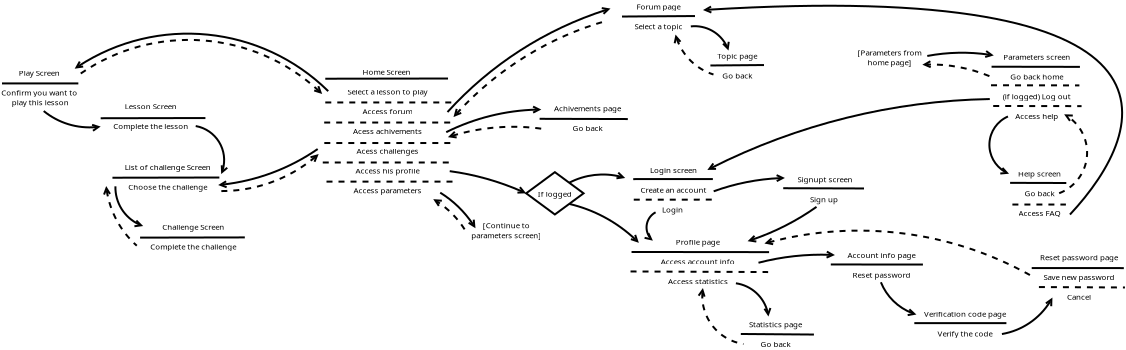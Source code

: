 <?xml version="1.0" encoding="UTF-8"?>
<dia:diagram xmlns:dia="http://www.lysator.liu.se/~alla/dia/">
  <dia:layer name="Arrière-plan" visible="true" connectable="true" active="true">
    <dia:object type="Standard - Text" version="1" id="O0">
      <dia:attribute name="obj_pos">
        <dia:point val="5.393,4.764"/>
      </dia:attribute>
      <dia:attribute name="obj_bb">
        <dia:rectangle val="5.393,4.17;5.393,4.915"/>
      </dia:attribute>
      <dia:attribute name="text">
        <dia:composite type="text">
          <dia:attribute name="string">
            <dia:string>##</dia:string>
          </dia:attribute>
          <dia:attribute name="font">
            <dia:font family="sans" style="0" name="Helvetica"/>
          </dia:attribute>
          <dia:attribute name="height">
            <dia:real val="0.8"/>
          </dia:attribute>
          <dia:attribute name="pos">
            <dia:point val="5.393,4.764"/>
          </dia:attribute>
          <dia:attribute name="color">
            <dia:color val="#000000ff"/>
          </dia:attribute>
          <dia:attribute name="alignment">
            <dia:enum val="0"/>
          </dia:attribute>
        </dia:composite>
      </dia:attribute>
      <dia:attribute name="valign">
        <dia:enum val="3"/>
      </dia:attribute>
    </dia:object>
    <dia:object type="Standard - Text" version="1" id="O1">
      <dia:attribute name="obj_pos">
        <dia:point val="6.341,6.255"/>
      </dia:attribute>
      <dia:attribute name="obj_bb">
        <dia:rectangle val="6.341,5.661;6.341,6.406"/>
      </dia:attribute>
      <dia:attribute name="text">
        <dia:composite type="text">
          <dia:attribute name="string">
            <dia:string>##</dia:string>
          </dia:attribute>
          <dia:attribute name="font">
            <dia:font family="sans" style="0" name="Helvetica"/>
          </dia:attribute>
          <dia:attribute name="height">
            <dia:real val="0.8"/>
          </dia:attribute>
          <dia:attribute name="pos">
            <dia:point val="6.341,6.255"/>
          </dia:attribute>
          <dia:attribute name="color">
            <dia:color val="#000000ff"/>
          </dia:attribute>
          <dia:attribute name="alignment">
            <dia:enum val="0"/>
          </dia:attribute>
        </dia:composite>
      </dia:attribute>
      <dia:attribute name="valign">
        <dia:enum val="3"/>
      </dia:attribute>
    </dia:object>
    <dia:object type="Standard - Text" version="1" id="O2">
      <dia:attribute name="obj_pos">
        <dia:point val="4.046,4.408"/>
      </dia:attribute>
      <dia:attribute name="obj_bb">
        <dia:rectangle val="1.821,1.214;6.271,7.601"/>
      </dia:attribute>
      <dia:attribute name="text">
        <dia:composite type="text">
          <dia:attribute name="string">
            <dia:string>#Home Screen

Select a lesson to play

Access forum

Acess achivements

Acess challenges

Access his profile

Access parameters#</dia:string>
          </dia:attribute>
          <dia:attribute name="font">
            <dia:font family="sans" style="0" name="Helvetica"/>
          </dia:attribute>
          <dia:attribute name="height">
            <dia:real val="0.494"/>
          </dia:attribute>
          <dia:attribute name="pos">
            <dia:point val="4.046,1.581"/>
          </dia:attribute>
          <dia:attribute name="color">
            <dia:color val="#000000ff"/>
          </dia:attribute>
          <dia:attribute name="alignment">
            <dia:enum val="1"/>
          </dia:attribute>
        </dia:composite>
      </dia:attribute>
      <dia:attribute name="valign">
        <dia:enum val="2"/>
      </dia:attribute>
    </dia:object>
    <dia:object type="Standard - Text" version="1" id="O3">
      <dia:attribute name="obj_pos">
        <dia:point val="3.233,0.693"/>
      </dia:attribute>
      <dia:attribute name="obj_bb">
        <dia:rectangle val="3.233,0.099;3.233,0.844"/>
      </dia:attribute>
      <dia:attribute name="text">
        <dia:composite type="text">
          <dia:attribute name="string">
            <dia:string>##</dia:string>
          </dia:attribute>
          <dia:attribute name="font">
            <dia:font family="sans" style="0" name="Helvetica"/>
          </dia:attribute>
          <dia:attribute name="height">
            <dia:real val="0.8"/>
          </dia:attribute>
          <dia:attribute name="pos">
            <dia:point val="3.233,0.693"/>
          </dia:attribute>
          <dia:attribute name="color">
            <dia:color val="#000000ff"/>
          </dia:attribute>
          <dia:attribute name="alignment">
            <dia:enum val="0"/>
          </dia:attribute>
        </dia:composite>
      </dia:attribute>
      <dia:attribute name="valign">
        <dia:enum val="3"/>
      </dia:attribute>
    </dia:object>
    <dia:object type="Standard - Text" version="1" id="O4">
      <dia:attribute name="obj_pos">
        <dia:point val="1.488,1.729"/>
      </dia:attribute>
      <dia:attribute name="obj_bb">
        <dia:rectangle val="1.488,1.135;1.488,1.88"/>
      </dia:attribute>
      <dia:attribute name="text">
        <dia:composite type="text">
          <dia:attribute name="string">
            <dia:string>##</dia:string>
          </dia:attribute>
          <dia:attribute name="font">
            <dia:font family="sans" style="0" name="Helvetica"/>
          </dia:attribute>
          <dia:attribute name="height">
            <dia:real val="0.8"/>
          </dia:attribute>
          <dia:attribute name="pos">
            <dia:point val="1.488,1.729"/>
          </dia:attribute>
          <dia:attribute name="color">
            <dia:color val="#000000ff"/>
          </dia:attribute>
          <dia:attribute name="alignment">
            <dia:enum val="0"/>
          </dia:attribute>
        </dia:composite>
      </dia:attribute>
      <dia:attribute name="valign">
        <dia:enum val="3"/>
      </dia:attribute>
    </dia:object>
    <dia:object type="Standard - Line" version="0" id="O5">
      <dia:attribute name="obj_pos">
        <dia:point val="0.94,2.981"/>
      </dia:attribute>
      <dia:attribute name="obj_bb">
        <dia:rectangle val="0.89,2.931;7.343,3.031"/>
      </dia:attribute>
      <dia:attribute name="conn_endpoints">
        <dia:point val="0.94,2.981"/>
        <dia:point val="7.293,2.981"/>
      </dia:attribute>
      <dia:attribute name="numcp">
        <dia:int val="1"/>
      </dia:attribute>
      <dia:attribute name="line_style">
        <dia:enum val="1"/>
      </dia:attribute>
      <dia:attribute name="dashlength">
        <dia:real val="0.3"/>
      </dia:attribute>
    </dia:object>
    <dia:object type="Standard - Line" version="0" id="O6">
      <dia:attribute name="obj_pos">
        <dia:point val="0.94,1.794"/>
      </dia:attribute>
      <dia:attribute name="obj_bb">
        <dia:rectangle val="0.89,1.734;7.127,1.844"/>
      </dia:attribute>
      <dia:attribute name="conn_endpoints">
        <dia:point val="0.94,1.794"/>
        <dia:point val="7.077,1.784"/>
      </dia:attribute>
      <dia:attribute name="numcp">
        <dia:int val="1"/>
      </dia:attribute>
    </dia:object>
    <dia:object type="Standard - Line" version="0" id="O7">
      <dia:attribute name="obj_pos">
        <dia:point val="0.886,3.985"/>
      </dia:attribute>
      <dia:attribute name="obj_bb">
        <dia:rectangle val="0.836,3.935;7.288,4.035"/>
      </dia:attribute>
      <dia:attribute name="conn_endpoints">
        <dia:point val="0.886,3.985"/>
        <dia:point val="7.238,3.985"/>
      </dia:attribute>
      <dia:attribute name="numcp">
        <dia:int val="1"/>
      </dia:attribute>
      <dia:attribute name="line_style">
        <dia:enum val="1"/>
      </dia:attribute>
      <dia:attribute name="dashlength">
        <dia:real val="0.3"/>
      </dia:attribute>
    </dia:object>
    <dia:object type="Standard - Line" version="0" id="O8">
      <dia:attribute name="obj_pos">
        <dia:point val="0.891,5.009"/>
      </dia:attribute>
      <dia:attribute name="obj_bb">
        <dia:rectangle val="0.841,4.959;7.293,5.059"/>
      </dia:attribute>
      <dia:attribute name="conn_endpoints">
        <dia:point val="0.891,5.009"/>
        <dia:point val="7.243,5.009"/>
      </dia:attribute>
      <dia:attribute name="numcp">
        <dia:int val="1"/>
      </dia:attribute>
      <dia:attribute name="line_style">
        <dia:enum val="1"/>
      </dia:attribute>
      <dia:attribute name="dashlength">
        <dia:real val="0.3"/>
      </dia:attribute>
    </dia:object>
    <dia:object type="Standard - Line" version="0" id="O9">
      <dia:attribute name="obj_pos">
        <dia:point val="0.814,5.983"/>
      </dia:attribute>
      <dia:attribute name="obj_bb">
        <dia:rectangle val="0.764,5.933;7.217,6.033"/>
      </dia:attribute>
      <dia:attribute name="conn_endpoints">
        <dia:point val="0.814,5.983"/>
        <dia:point val="7.167,5.983"/>
      </dia:attribute>
      <dia:attribute name="numcp">
        <dia:int val="1"/>
      </dia:attribute>
      <dia:attribute name="line_style">
        <dia:enum val="1"/>
      </dia:attribute>
      <dia:attribute name="dashlength">
        <dia:real val="0.3"/>
      </dia:attribute>
    </dia:object>
    <dia:object type="Standard - Line" version="0" id="O10">
      <dia:attribute name="obj_pos">
        <dia:point val="1.001,6.939"/>
      </dia:attribute>
      <dia:attribute name="obj_bb">
        <dia:rectangle val="0.951,6.889;7.403,6.989"/>
      </dia:attribute>
      <dia:attribute name="conn_endpoints">
        <dia:point val="1.001,6.939"/>
        <dia:point val="7.353,6.939"/>
      </dia:attribute>
      <dia:attribute name="numcp">
        <dia:int val="1"/>
      </dia:attribute>
      <dia:attribute name="line_style">
        <dia:enum val="1"/>
      </dia:attribute>
      <dia:attribute name="dashlength">
        <dia:real val="0.3"/>
      </dia:attribute>
    </dia:object>
    <dia:object type="Standard - Text" version="1" id="O11">
      <dia:attribute name="obj_pos">
        <dia:point val="-6.887,6.702"/>
      </dia:attribute>
      <dia:attribute name="obj_bb">
        <dia:rectangle val="-9.309,5.978;-4.464,7.426"/>
      </dia:attribute>
      <dia:attribute name="text">
        <dia:composite type="text">
          <dia:attribute name="string">
            <dia:string>#List of challenge Screen 

Choose the challenge #</dia:string>
          </dia:attribute>
          <dia:attribute name="font">
            <dia:font family="sans" style="0" name="Helvetica"/>
          </dia:attribute>
          <dia:attribute name="height">
            <dia:real val="0.494"/>
          </dia:attribute>
          <dia:attribute name="pos">
            <dia:point val="-6.887,6.345"/>
          </dia:attribute>
          <dia:attribute name="color">
            <dia:color val="#000000ff"/>
          </dia:attribute>
          <dia:attribute name="alignment">
            <dia:enum val="1"/>
          </dia:attribute>
        </dia:composite>
      </dia:attribute>
      <dia:attribute name="valign">
        <dia:enum val="2"/>
      </dia:attribute>
    </dia:object>
    <dia:object type="Standard - Line" version="0" id="O12">
      <dia:attribute name="obj_pos">
        <dia:point val="-9.702,6.744"/>
      </dia:attribute>
      <dia:attribute name="obj_bb">
        <dia:rectangle val="-9.752,6.683;-4.306,6.794"/>
      </dia:attribute>
      <dia:attribute name="conn_endpoints">
        <dia:point val="-9.702,6.744"/>
        <dia:point val="-4.356,6.734"/>
      </dia:attribute>
      <dia:attribute name="numcp">
        <dia:int val="1"/>
      </dia:attribute>
    </dia:object>
    <dia:object type="Standard - Text" version="1" id="O13">
      <dia:attribute name="obj_pos">
        <dia:point val="-13.309,2.231"/>
      </dia:attribute>
      <dia:attribute name="obj_bb">
        <dia:rectangle val="-15.385,1.26;-11.233,3.202"/>
      </dia:attribute>
      <dia:attribute name="text">
        <dia:composite type="text">
          <dia:attribute name="string">
            <dia:string>#Play Screen 

Confirm you want to 
play this lesson#</dia:string>
          </dia:attribute>
          <dia:attribute name="font">
            <dia:font family="sans" style="0" name="Helvetica"/>
          </dia:attribute>
          <dia:attribute name="height">
            <dia:real val="0.494"/>
          </dia:attribute>
          <dia:attribute name="pos">
            <dia:point val="-13.309,1.627"/>
          </dia:attribute>
          <dia:attribute name="color">
            <dia:color val="#000000ff"/>
          </dia:attribute>
          <dia:attribute name="alignment">
            <dia:enum val="1"/>
          </dia:attribute>
        </dia:composite>
      </dia:attribute>
      <dia:attribute name="valign">
        <dia:enum val="2"/>
      </dia:attribute>
    </dia:object>
    <dia:object type="Standard - Line" version="0" id="O14">
      <dia:attribute name="obj_pos">
        <dia:point val="-15.224,2.029"/>
      </dia:attribute>
      <dia:attribute name="obj_bb">
        <dia:rectangle val="-15.274,1.979;-11.357,2.079"/>
      </dia:attribute>
      <dia:attribute name="conn_endpoints">
        <dia:point val="-15.224,2.029"/>
        <dia:point val="-11.407,2.029"/>
      </dia:attribute>
      <dia:attribute name="numcp">
        <dia:int val="1"/>
      </dia:attribute>
    </dia:object>
    <dia:object type="Standard - Arc" version="0" id="O15">
      <dia:attribute name="obj_pos">
        <dia:point val="1.087,2.416"/>
      </dia:attribute>
      <dia:attribute name="obj_bb">
        <dia:rectangle val="-11.644,-0.51;1.141,2.47"/>
      </dia:attribute>
      <dia:attribute name="conn_endpoints">
        <dia:point val="1.087,2.416"/>
        <dia:point val="-11.59,1.293"/>
      </dia:attribute>
      <dia:attribute name="curve_distance">
        <dia:real val="2.284"/>
      </dia:attribute>
      <dia:attribute name="end_arrow">
        <dia:enum val="1"/>
      </dia:attribute>
      <dia:attribute name="end_arrow_length">
        <dia:real val="0.3"/>
      </dia:attribute>
      <dia:attribute name="end_arrow_width">
        <dia:real val="0.3"/>
      </dia:attribute>
    </dia:object>
    <dia:object type="Standard - Text" version="1" id="O16">
      <dia:attribute name="obj_pos">
        <dia:point val="14.046,3.763"/>
      </dia:attribute>
      <dia:attribute name="obj_bb">
        <dia:rectangle val="12.213,3.039;15.878,4.487"/>
      </dia:attribute>
      <dia:attribute name="text">
        <dia:composite type="text">
          <dia:attribute name="string">
            <dia:string>#Achivements page

Go back#</dia:string>
          </dia:attribute>
          <dia:attribute name="font">
            <dia:font family="sans" style="0" name="Helvetica"/>
          </dia:attribute>
          <dia:attribute name="height">
            <dia:real val="0.494"/>
          </dia:attribute>
          <dia:attribute name="pos">
            <dia:point val="14.046,3.406"/>
          </dia:attribute>
          <dia:attribute name="color">
            <dia:color val="#000000ff"/>
          </dia:attribute>
          <dia:attribute name="alignment">
            <dia:enum val="1"/>
          </dia:attribute>
        </dia:composite>
      </dia:attribute>
      <dia:attribute name="valign">
        <dia:enum val="2"/>
      </dia:attribute>
    </dia:object>
    <dia:object type="Standard - Line" version="0" id="O17">
      <dia:attribute name="obj_pos">
        <dia:point val="11.657,3.799"/>
      </dia:attribute>
      <dia:attribute name="obj_bb">
        <dia:rectangle val="11.607,3.749;16.117,3.86"/>
      </dia:attribute>
      <dia:attribute name="conn_endpoints">
        <dia:point val="11.657,3.799"/>
        <dia:point val="16.067,3.81"/>
      </dia:attribute>
      <dia:attribute name="numcp">
        <dia:int val="1"/>
      </dia:attribute>
    </dia:object>
    <dia:object type="Standard - Arc" version="0" id="O18">
      <dia:attribute name="obj_pos">
        <dia:point val="6.987,4.466"/>
      </dia:attribute>
      <dia:attribute name="obj_bb">
        <dia:rectangle val="6.927,3.106;11.802,4.526"/>
      </dia:attribute>
      <dia:attribute name="conn_endpoints">
        <dia:point val="6.987,4.466"/>
        <dia:point val="11.742,3.335"/>
      </dia:attribute>
      <dia:attribute name="curve_distance">
        <dia:real val="-0.28"/>
      </dia:attribute>
      <dia:attribute name="end_arrow">
        <dia:enum val="1"/>
      </dia:attribute>
      <dia:attribute name="end_arrow_length">
        <dia:real val="0.3"/>
      </dia:attribute>
      <dia:attribute name="end_arrow_width">
        <dia:real val="0.3"/>
      </dia:attribute>
    </dia:object>
    <dia:object type="Standard - Text" version="1" id="O19">
      <dia:attribute name="obj_pos">
        <dia:point val="17.601,-1.328"/>
      </dia:attribute>
      <dia:attribute name="obj_bb">
        <dia:rectangle val="16.259,-2.052;18.944,-0.604"/>
      </dia:attribute>
      <dia:attribute name="text">
        <dia:composite type="text">
          <dia:attribute name="string">
            <dia:string>#Forum page

Select a topic#</dia:string>
          </dia:attribute>
          <dia:attribute name="font">
            <dia:font family="sans" style="0" name="Helvetica"/>
          </dia:attribute>
          <dia:attribute name="height">
            <dia:real val="0.494"/>
          </dia:attribute>
          <dia:attribute name="pos">
            <dia:point val="17.601,-1.685"/>
          </dia:attribute>
          <dia:attribute name="color">
            <dia:color val="#000000ff"/>
          </dia:attribute>
          <dia:attribute name="alignment">
            <dia:enum val="1"/>
          </dia:attribute>
        </dia:composite>
      </dia:attribute>
      <dia:attribute name="valign">
        <dia:enum val="2"/>
      </dia:attribute>
      <dia:connections>
        <dia:connection handle="0" to="O20" connection="0"/>
      </dia:connections>
    </dia:object>
    <dia:object type="Standard - Line" version="0" id="O20">
      <dia:attribute name="obj_pos">
        <dia:point val="15.776,-1.315"/>
      </dia:attribute>
      <dia:attribute name="obj_bb">
        <dia:rectangle val="15.726,-1.391;19.476,-1.265"/>
      </dia:attribute>
      <dia:attribute name="conn_endpoints">
        <dia:point val="15.776,-1.315"/>
        <dia:point val="19.426,-1.34"/>
      </dia:attribute>
      <dia:attribute name="numcp">
        <dia:int val="1"/>
      </dia:attribute>
    </dia:object>
    <dia:object type="Standard - Arc" version="0" id="O21">
      <dia:attribute name="obj_pos">
        <dia:point val="7.051,3.46"/>
      </dia:attribute>
      <dia:attribute name="obj_bb">
        <dia:rectangle val="6.982,-1.801;15.27,3.529"/>
      </dia:attribute>
      <dia:attribute name="conn_endpoints">
        <dia:point val="7.051,3.46"/>
        <dia:point val="15.201,-1.715"/>
      </dia:attribute>
      <dia:attribute name="curve_distance">
        <dia:real val="-0.652"/>
      </dia:attribute>
      <dia:attribute name="end_arrow">
        <dia:enum val="1"/>
      </dia:attribute>
      <dia:attribute name="end_arrow_length">
        <dia:real val="0.3"/>
      </dia:attribute>
      <dia:attribute name="end_arrow_width">
        <dia:real val="0.3"/>
      </dia:attribute>
    </dia:object>
    <dia:object type="Standard - Arc" version="0" id="O22">
      <dia:attribute name="obj_pos">
        <dia:point val="7.351,3.71"/>
      </dia:attribute>
      <dia:attribute name="obj_bb">
        <dia:rectangle val="7.282,-1.184;15.12,3.779"/>
      </dia:attribute>
      <dia:attribute name="conn_endpoints">
        <dia:point val="7.351,3.71"/>
        <dia:point val="15.051,-1.115"/>
      </dia:attribute>
      <dia:attribute name="curve_distance">
        <dia:real val="-0.655"/>
      </dia:attribute>
      <dia:attribute name="line_style">
        <dia:enum val="1"/>
      </dia:attribute>
      <dia:attribute name="dashlength">
        <dia:real val="0.3"/>
      </dia:attribute>
      <dia:attribute name="start_arrow">
        <dia:enum val="1"/>
      </dia:attribute>
      <dia:attribute name="start_arrow_length">
        <dia:real val="0.3"/>
      </dia:attribute>
      <dia:attribute name="start_arrow_width">
        <dia:real val="0.3"/>
      </dia:attribute>
    </dia:object>
    <dia:object type="Standard - Text" version="1" id="O23">
      <dia:attribute name="obj_pos">
        <dia:point val="-7.787,3.662"/>
      </dia:attribute>
      <dia:attribute name="obj_bb">
        <dia:rectangle val="-9.814,2.938;-5.759,4.386"/>
      </dia:attribute>
      <dia:attribute name="text">
        <dia:composite type="text">
          <dia:attribute name="string">
            <dia:string>#Lesson Screen

Complete the lesson#</dia:string>
          </dia:attribute>
          <dia:attribute name="font">
            <dia:font family="sans" style="0" name="Helvetica"/>
          </dia:attribute>
          <dia:attribute name="height">
            <dia:real val="0.494"/>
          </dia:attribute>
          <dia:attribute name="pos">
            <dia:point val="-7.787,3.305"/>
          </dia:attribute>
          <dia:attribute name="color">
            <dia:color val="#000000ff"/>
          </dia:attribute>
          <dia:attribute name="alignment">
            <dia:enum val="1"/>
          </dia:attribute>
        </dia:composite>
      </dia:attribute>
      <dia:attribute name="valign">
        <dia:enum val="2"/>
      </dia:attribute>
    </dia:object>
    <dia:object type="Standard - Line" version="0" id="O24">
      <dia:attribute name="obj_pos">
        <dia:point val="-10.29,3.77"/>
      </dia:attribute>
      <dia:attribute name="obj_bb">
        <dia:rectangle val="-10.34,3.71;-5.003,3.82"/>
      </dia:attribute>
      <dia:attribute name="conn_endpoints">
        <dia:point val="-10.29,3.77"/>
        <dia:point val="-5.053,3.76"/>
      </dia:attribute>
      <dia:attribute name="numcp">
        <dia:int val="1"/>
      </dia:attribute>
    </dia:object>
    <dia:object type="Standard - Arc" version="0" id="O25">
      <dia:attribute name="obj_pos">
        <dia:point val="0.56,5.31"/>
      </dia:attribute>
      <dia:attribute name="obj_bb">
        <dia:rectangle val="-4.479,5.246;0.624,7.298"/>
      </dia:attribute>
      <dia:attribute name="conn_endpoints">
        <dia:point val="0.56,5.31"/>
        <dia:point val="-4.415,7.11"/>
      </dia:attribute>
      <dia:attribute name="curve_distance">
        <dia:real val="-0.342"/>
      </dia:attribute>
      <dia:attribute name="end_arrow">
        <dia:enum val="1"/>
      </dia:attribute>
      <dia:attribute name="end_arrow_length">
        <dia:real val="0.3"/>
      </dia:attribute>
      <dia:attribute name="end_arrow_width">
        <dia:real val="0.3"/>
      </dia:attribute>
    </dia:object>
    <dia:object type="Standard - Arc" version="0" id="O26">
      <dia:attribute name="obj_pos">
        <dia:point val="-13.138,3.41"/>
      </dia:attribute>
      <dia:attribute name="obj_bb">
        <dia:rectangle val="-13.2,3.348;-10.229,4.483"/>
      </dia:attribute>
      <dia:attribute name="conn_endpoints">
        <dia:point val="-13.138,3.41"/>
        <dia:point val="-10.29,4.185"/>
      </dia:attribute>
      <dia:attribute name="curve_distance">
        <dia:real val="0.314"/>
      </dia:attribute>
      <dia:attribute name="end_arrow">
        <dia:enum val="1"/>
      </dia:attribute>
      <dia:attribute name="end_arrow_length">
        <dia:real val="0.3"/>
      </dia:attribute>
      <dia:attribute name="end_arrow_width">
        <dia:real val="0.3"/>
      </dia:attribute>
    </dia:object>
    <dia:object type="Standard - Text" version="1" id="O27">
      <dia:attribute name="obj_pos">
        <dia:point val="19.569,10.924"/>
      </dia:attribute>
      <dia:attribute name="obj_bb">
        <dia:rectangle val="17.61,9.706;21.528,12.141"/>
      </dia:attribute>
      <dia:attribute name="text">
        <dia:composite type="text">
          <dia:attribute name="string">
            <dia:string>#Profile page

Access account info

Access statistics#</dia:string>
          </dia:attribute>
          <dia:attribute name="font">
            <dia:font family="sans" style="0" name="Helvetica"/>
          </dia:attribute>
          <dia:attribute name="height">
            <dia:real val="0.494"/>
          </dia:attribute>
          <dia:attribute name="pos">
            <dia:point val="19.569,10.072"/>
          </dia:attribute>
          <dia:attribute name="color">
            <dia:color val="#000000ff"/>
          </dia:attribute>
          <dia:attribute name="alignment">
            <dia:enum val="1"/>
          </dia:attribute>
        </dia:composite>
      </dia:attribute>
      <dia:attribute name="valign">
        <dia:enum val="2"/>
      </dia:attribute>
    </dia:object>
    <dia:object type="Standard - Arc" version="0" id="O28">
      <dia:attribute name="obj_pos">
        <dia:point val="-5.538,4.16"/>
      </dia:attribute>
      <dia:attribute name="obj_bb">
        <dia:rectangle val="-5.606,4.092;-3.867,6.627"/>
      </dia:attribute>
      <dia:attribute name="conn_endpoints">
        <dia:point val="-5.538,4.16"/>
        <dia:point val="-4.265,6.56"/>
      </dia:attribute>
      <dia:attribute name="curve_distance">
        <dia:real val="-0.661"/>
      </dia:attribute>
      <dia:attribute name="end_arrow">
        <dia:enum val="1"/>
      </dia:attribute>
      <dia:attribute name="end_arrow_length">
        <dia:real val="0.3"/>
      </dia:attribute>
      <dia:attribute name="end_arrow_width">
        <dia:real val="0.3"/>
      </dia:attribute>
    </dia:object>
    <dia:object type="Standard - Text" version="1" id="O29">
      <dia:attribute name="obj_pos">
        <dia:point val="-5.047,10.317"/>
      </dia:attribute>
      <dia:attribute name="obj_bb">
        <dia:rectangle val="-5.047,9.723;-5.047,10.468"/>
      </dia:attribute>
      <dia:attribute name="text">
        <dia:composite type="text">
          <dia:attribute name="string">
            <dia:string>##</dia:string>
          </dia:attribute>
          <dia:attribute name="font">
            <dia:font family="sans" style="0" name="Helvetica"/>
          </dia:attribute>
          <dia:attribute name="height">
            <dia:real val="0.8"/>
          </dia:attribute>
          <dia:attribute name="pos">
            <dia:point val="-5.047,10.317"/>
          </dia:attribute>
          <dia:attribute name="color">
            <dia:color val="#000000ff"/>
          </dia:attribute>
          <dia:attribute name="alignment">
            <dia:enum val="0"/>
          </dia:attribute>
        </dia:composite>
      </dia:attribute>
      <dia:attribute name="valign">
        <dia:enum val="3"/>
      </dia:attribute>
    </dia:object>
    <dia:object type="Standard - Line" version="0" id="O30">
      <dia:attribute name="obj_pos">
        <dia:point val="16.203,11.432"/>
      </dia:attribute>
      <dia:attribute name="obj_bb">
        <dia:rectangle val="16.153,11.382;23.133,11.51"/>
      </dia:attribute>
      <dia:attribute name="conn_endpoints">
        <dia:point val="16.203,11.432"/>
        <dia:point val="23.083,11.46"/>
      </dia:attribute>
      <dia:attribute name="numcp">
        <dia:int val="1"/>
      </dia:attribute>
      <dia:attribute name="line_style">
        <dia:enum val="1"/>
      </dia:attribute>
      <dia:attribute name="dashlength">
        <dia:real val="0.3"/>
      </dia:attribute>
    </dia:object>
    <dia:object type="Standard - Line" version="0" id="O31">
      <dia:attribute name="obj_pos">
        <dia:point val="16.253,10.457"/>
      </dia:attribute>
      <dia:attribute name="obj_bb">
        <dia:rectangle val="16.203,10.407;23.18,10.514"/>
      </dia:attribute>
      <dia:attribute name="conn_endpoints">
        <dia:point val="16.253,10.457"/>
        <dia:point val="23.13,10.464"/>
      </dia:attribute>
      <dia:attribute name="numcp">
        <dia:int val="1"/>
      </dia:attribute>
    </dia:object>
    <dia:object type="Standard - Arc" version="0" id="O32">
      <dia:attribute name="obj_pos">
        <dia:point val="13.137,8.053"/>
      </dia:attribute>
      <dia:attribute name="obj_bb">
        <dia:rectangle val="13.069,7.985;16.687,10.068"/>
      </dia:attribute>
      <dia:attribute name="conn_endpoints">
        <dia:point val="13.137,8.053"/>
        <dia:point val="16.619,10.0"/>
      </dia:attribute>
      <dia:attribute name="curve_distance">
        <dia:real val="-0.28"/>
      </dia:attribute>
      <dia:attribute name="end_arrow">
        <dia:enum val="1"/>
      </dia:attribute>
      <dia:attribute name="end_arrow_length">
        <dia:real val="0.3"/>
      </dia:attribute>
      <dia:attribute name="end_arrow_width">
        <dia:real val="0.3"/>
      </dia:attribute>
      <dia:connections>
        <dia:connection handle="0" to="O45" connection="6"/>
      </dia:connections>
    </dia:object>
    <dia:object type="Standard - Arc" version="0" id="O33">
      <dia:attribute name="obj_pos">
        <dia:point val="13.137,6.995"/>
      </dia:attribute>
      <dia:attribute name="obj_bb">
        <dia:rectangle val="13.083,6.396;15.989,7.049"/>
      </dia:attribute>
      <dia:attribute name="conn_endpoints">
        <dia:point val="13.137,6.995"/>
        <dia:point val="15.935,6.756"/>
      </dia:attribute>
      <dia:attribute name="curve_distance">
        <dia:real val="-0.28"/>
      </dia:attribute>
      <dia:attribute name="end_arrow">
        <dia:enum val="1"/>
      </dia:attribute>
      <dia:attribute name="end_arrow_length">
        <dia:real val="0.3"/>
      </dia:attribute>
      <dia:attribute name="end_arrow_width">
        <dia:real val="0.3"/>
      </dia:attribute>
      <dia:connections>
        <dia:connection handle="0" to="O45" connection="2"/>
      </dia:connections>
    </dia:object>
    <dia:object type="Standard - Text" version="1" id="O34">
      <dia:attribute name="obj_pos">
        <dia:point val="18.355,7.84"/>
      </dia:attribute>
      <dia:attribute name="obj_bb">
        <dia:rectangle val="16.54,6.129;20.17,9.552"/>
      </dia:attribute>
      <dia:attribute name="text">
        <dia:composite type="text">
          <dia:attribute name="string">
            <dia:string>#Login screen

Create an account

Login 

#</dia:string>
          </dia:attribute>
          <dia:attribute name="font">
            <dia:font family="sans" style="0" name="Helvetica"/>
          </dia:attribute>
          <dia:attribute name="height">
            <dia:real val="0.494"/>
          </dia:attribute>
          <dia:attribute name="pos">
            <dia:point val="18.355,6.496"/>
          </dia:attribute>
          <dia:attribute name="color">
            <dia:color val="#000000ff"/>
          </dia:attribute>
          <dia:attribute name="alignment">
            <dia:enum val="1"/>
          </dia:attribute>
        </dia:composite>
      </dia:attribute>
      <dia:attribute name="valign">
        <dia:enum val="2"/>
      </dia:attribute>
      <dia:connections>
        <dia:connection handle="0" to="O39" connection="0"/>
      </dia:connections>
    </dia:object>
    <dia:object type="Standard - Text" version="1" id="O35">
      <dia:attribute name="obj_pos">
        <dia:point val="18.498,6.947"/>
      </dia:attribute>
      <dia:attribute name="obj_bb">
        <dia:rectangle val="18.498,6.353;18.498,7.098"/>
      </dia:attribute>
      <dia:attribute name="text">
        <dia:composite type="text">
          <dia:attribute name="string">
            <dia:string>##</dia:string>
          </dia:attribute>
          <dia:attribute name="font">
            <dia:font family="sans" style="0" name="Helvetica"/>
          </dia:attribute>
          <dia:attribute name="height">
            <dia:real val="0.8"/>
          </dia:attribute>
          <dia:attribute name="pos">
            <dia:point val="18.498,6.947"/>
          </dia:attribute>
          <dia:attribute name="color">
            <dia:color val="#000000ff"/>
          </dia:attribute>
          <dia:attribute name="alignment">
            <dia:enum val="0"/>
          </dia:attribute>
        </dia:composite>
      </dia:attribute>
      <dia:attribute name="valign">
        <dia:enum val="3"/>
      </dia:attribute>
    </dia:object>
    <dia:object type="Standard - Text" version="1" id="O36">
      <dia:attribute name="obj_pos">
        <dia:point val="19.097,7.955"/>
      </dia:attribute>
      <dia:attribute name="obj_bb">
        <dia:rectangle val="19.097,7.361;19.097,8.106"/>
      </dia:attribute>
      <dia:attribute name="text">
        <dia:composite type="text">
          <dia:attribute name="string">
            <dia:string>##</dia:string>
          </dia:attribute>
          <dia:attribute name="font">
            <dia:font family="sans" style="0" name="Helvetica"/>
          </dia:attribute>
          <dia:attribute name="height">
            <dia:real val="0.8"/>
          </dia:attribute>
          <dia:attribute name="pos">
            <dia:point val="19.097,7.955"/>
          </dia:attribute>
          <dia:attribute name="color">
            <dia:color val="#000000ff"/>
          </dia:attribute>
          <dia:attribute name="alignment">
            <dia:enum val="0"/>
          </dia:attribute>
        </dia:composite>
      </dia:attribute>
      <dia:attribute name="valign">
        <dia:enum val="3"/>
      </dia:attribute>
    </dia:object>
    <dia:object type="Standard - Text" version="1" id="O37">
      <dia:attribute name="obj_pos">
        <dia:point val="18.928,6.238"/>
      </dia:attribute>
      <dia:attribute name="obj_bb">
        <dia:rectangle val="18.928,5.644;18.928,6.389"/>
      </dia:attribute>
      <dia:attribute name="text">
        <dia:composite type="text">
          <dia:attribute name="string">
            <dia:string>##</dia:string>
          </dia:attribute>
          <dia:attribute name="font">
            <dia:font family="sans" style="0" name="Helvetica"/>
          </dia:attribute>
          <dia:attribute name="height">
            <dia:real val="0.8"/>
          </dia:attribute>
          <dia:attribute name="pos">
            <dia:point val="18.928,6.238"/>
          </dia:attribute>
          <dia:attribute name="color">
            <dia:color val="#000000ff"/>
          </dia:attribute>
          <dia:attribute name="alignment">
            <dia:enum val="0"/>
          </dia:attribute>
        </dia:composite>
      </dia:attribute>
      <dia:attribute name="valign">
        <dia:enum val="3"/>
      </dia:attribute>
    </dia:object>
    <dia:object type="Standard - Line" version="0" id="O38">
      <dia:attribute name="obj_pos">
        <dia:point val="16.337,6.813"/>
      </dia:attribute>
      <dia:attribute name="obj_bb">
        <dia:rectangle val="16.287,6.76;20.369,6.863"/>
      </dia:attribute>
      <dia:attribute name="conn_endpoints">
        <dia:point val="16.337,6.813"/>
        <dia:point val="20.319,6.81"/>
      </dia:attribute>
      <dia:attribute name="numcp">
        <dia:int val="1"/>
      </dia:attribute>
    </dia:object>
    <dia:object type="Standard - Line" version="0" id="O39">
      <dia:attribute name="obj_pos">
        <dia:point val="16.364,7.842"/>
      </dia:attribute>
      <dia:attribute name="obj_bb">
        <dia:rectangle val="16.314,7.789;20.396,7.892"/>
      </dia:attribute>
      <dia:attribute name="conn_endpoints">
        <dia:point val="16.364,7.842"/>
        <dia:point val="20.346,7.839"/>
      </dia:attribute>
      <dia:attribute name="numcp">
        <dia:int val="1"/>
      </dia:attribute>
      <dia:attribute name="line_style">
        <dia:enum val="1"/>
      </dia:attribute>
      <dia:attribute name="dashlength">
        <dia:real val="0.3"/>
      </dia:attribute>
    </dia:object>
    <dia:object type="Standard - Arc" version="0" id="O40">
      <dia:attribute name="obj_pos">
        <dia:point val="17.456,8.473"/>
      </dia:attribute>
      <dia:attribute name="obj_bb">
        <dia:rectangle val="16.815,8.419;17.511,9.946"/>
      </dia:attribute>
      <dia:attribute name="conn_endpoints">
        <dia:point val="17.456,8.473"/>
        <dia:point val="17.32,9.891"/>
      </dia:attribute>
      <dia:attribute name="curve_distance">
        <dia:real val="0.383"/>
      </dia:attribute>
      <dia:attribute name="end_arrow">
        <dia:enum val="1"/>
      </dia:attribute>
      <dia:attribute name="end_arrow_length">
        <dia:real val="0.3"/>
      </dia:attribute>
      <dia:attribute name="end_arrow_width">
        <dia:real val="0.3"/>
      </dia:attribute>
    </dia:object>
    <dia:object type="Standard - Text" version="1" id="O41">
      <dia:attribute name="obj_pos">
        <dia:point val="25.929,7.811"/>
      </dia:attribute>
      <dia:attribute name="obj_bb">
        <dia:rectangle val="24.453,6.593;27.406,9.028"/>
      </dia:attribute>
      <dia:attribute name="text">
        <dia:composite type="text">
          <dia:attribute name="string">
            <dia:string>#Signupt screen

Sign up 

#</dia:string>
          </dia:attribute>
          <dia:attribute name="font">
            <dia:font family="sans" style="0" name="Helvetica"/>
          </dia:attribute>
          <dia:attribute name="height">
            <dia:real val="0.494"/>
          </dia:attribute>
          <dia:attribute name="pos">
            <dia:point val="25.929,6.96"/>
          </dia:attribute>
          <dia:attribute name="color">
            <dia:color val="#000000ff"/>
          </dia:attribute>
          <dia:attribute name="alignment">
            <dia:enum val="1"/>
          </dia:attribute>
        </dia:composite>
      </dia:attribute>
      <dia:attribute name="valign">
        <dia:enum val="2"/>
      </dia:attribute>
    </dia:object>
    <dia:object type="Standard - Line" version="0" id="O42">
      <dia:attribute name="obj_pos">
        <dia:point val="23.837,7.269"/>
      </dia:attribute>
      <dia:attribute name="obj_bb">
        <dia:rectangle val="23.787,7.219;27.926,7.331"/>
      </dia:attribute>
      <dia:attribute name="conn_endpoints">
        <dia:point val="23.837,7.269"/>
        <dia:point val="27.876,7.281"/>
      </dia:attribute>
      <dia:attribute name="numcp">
        <dia:int val="1"/>
      </dia:attribute>
    </dia:object>
    <dia:object type="Standard - Arc" version="0" id="O43">
      <dia:attribute name="obj_pos">
        <dia:point val="20.36,7.423"/>
      </dia:attribute>
      <dia:attribute name="obj_bb">
        <dia:rectangle val="20.302,6.535;23.979,7.481"/>
      </dia:attribute>
      <dia:attribute name="conn_endpoints">
        <dia:point val="20.36,7.423"/>
        <dia:point val="23.921,6.756"/>
      </dia:attribute>
      <dia:attribute name="curve_distance">
        <dia:real val="-0.148"/>
      </dia:attribute>
      <dia:attribute name="end_arrow">
        <dia:enum val="1"/>
      </dia:attribute>
      <dia:attribute name="end_arrow_length">
        <dia:real val="0.3"/>
      </dia:attribute>
      <dia:attribute name="end_arrow_width">
        <dia:real val="0.3"/>
      </dia:attribute>
    </dia:object>
    <dia:object type="Standard - Arc" version="0" id="O44">
      <dia:attribute name="obj_pos">
        <dia:point val="25.502,8.201"/>
      </dia:attribute>
      <dia:attribute name="obj_bb">
        <dia:rectangle val="21.988,8.134;25.569,9.999"/>
      </dia:attribute>
      <dia:attribute name="conn_endpoints">
        <dia:point val="25.502,8.201"/>
        <dia:point val="22.055,9.918"/>
      </dia:attribute>
      <dia:attribute name="curve_distance">
        <dia:real val="-0.148"/>
      </dia:attribute>
      <dia:attribute name="end_arrow">
        <dia:enum val="1"/>
      </dia:attribute>
      <dia:attribute name="end_arrow_length">
        <dia:real val="0.3"/>
      </dia:attribute>
      <dia:attribute name="end_arrow_width">
        <dia:real val="0.3"/>
      </dia:attribute>
    </dia:object>
    <dia:object type="Flowchart - Diamond" version="0" id="O45">
      <dia:attribute name="obj_pos">
        <dia:point val="10.984,6.466"/>
      </dia:attribute>
      <dia:attribute name="obj_bb">
        <dia:rectangle val="10.934,6.416;13.905,8.633"/>
      </dia:attribute>
      <dia:attribute name="elem_corner">
        <dia:point val="10.984,6.466"/>
      </dia:attribute>
      <dia:attribute name="elem_width">
        <dia:real val="2.87"/>
      </dia:attribute>
      <dia:attribute name="elem_height">
        <dia:real val="2.116"/>
      </dia:attribute>
      <dia:attribute name="show_background">
        <dia:boolean val="true"/>
      </dia:attribute>
      <dia:attribute name="padding">
        <dia:real val="0.05"/>
      </dia:attribute>
      <dia:attribute name="text">
        <dia:composite type="text">
          <dia:attribute name="string">
            <dia:string>#If logged#</dia:string>
          </dia:attribute>
          <dia:attribute name="font">
            <dia:font family="sans" style="0" name="Helvetica"/>
          </dia:attribute>
          <dia:attribute name="height">
            <dia:real val="0.494"/>
          </dia:attribute>
          <dia:attribute name="pos">
            <dia:point val="12.419,7.644"/>
          </dia:attribute>
          <dia:attribute name="color">
            <dia:color val="#000000ff"/>
          </dia:attribute>
          <dia:attribute name="alignment">
            <dia:enum val="1"/>
          </dia:attribute>
        </dia:composite>
      </dia:attribute>
    </dia:object>
    <dia:object type="Standard - Arc" version="0" id="O46">
      <dia:attribute name="obj_pos">
        <dia:point val="7.162,6.416"/>
      </dia:attribute>
      <dia:attribute name="obj_bb">
        <dia:rectangle val="7.1,6.354;11.046,7.586"/>
      </dia:attribute>
      <dia:attribute name="conn_endpoints">
        <dia:point val="7.162,6.416"/>
        <dia:point val="10.984,7.524"/>
      </dia:attribute>
      <dia:attribute name="curve_distance">
        <dia:real val="-0.148"/>
      </dia:attribute>
      <dia:attribute name="end_arrow">
        <dia:enum val="1"/>
      </dia:attribute>
      <dia:attribute name="end_arrow_length">
        <dia:real val="0.3"/>
      </dia:attribute>
      <dia:attribute name="end_arrow_width">
        <dia:real val="0.3"/>
      </dia:attribute>
      <dia:connections>
        <dia:connection handle="1" to="O45" connection="12"/>
      </dia:connections>
    </dia:object>
    <dia:object type="Standard - Arc" version="0" id="O47">
      <dia:attribute name="obj_pos">
        <dia:point val="36.172,11.61"/>
      </dia:attribute>
      <dia:attribute name="obj_bb">
        <dia:rectangle val="22.841,9.339;36.227,11.665"/>
      </dia:attribute>
      <dia:attribute name="conn_endpoints">
        <dia:point val="36.172,11.61"/>
        <dia:point val="22.897,10.035"/>
      </dia:attribute>
      <dia:attribute name="curve_distance">
        <dia:real val="1.32"/>
      </dia:attribute>
      <dia:attribute name="line_style">
        <dia:enum val="1"/>
      </dia:attribute>
      <dia:attribute name="dashlength">
        <dia:real val="0.3"/>
      </dia:attribute>
      <dia:attribute name="end_arrow">
        <dia:enum val="1"/>
      </dia:attribute>
      <dia:attribute name="end_arrow_length">
        <dia:real val="0.3"/>
      </dia:attribute>
      <dia:attribute name="end_arrow_width">
        <dia:real val="0.3"/>
      </dia:attribute>
    </dia:object>
    <dia:object type="Standard - Text" version="1" id="O48">
      <dia:attribute name="obj_pos">
        <dia:point val="9.989,9.365"/>
      </dia:attribute>
      <dia:attribute name="obj_bb">
        <dia:rectangle val="8.047,8.888;11.93,9.842"/>
      </dia:attribute>
      <dia:attribute name="text">
        <dia:composite type="text">
          <dia:attribute name="string">
            <dia:string>#[Continue to
parameters screen]#</dia:string>
          </dia:attribute>
          <dia:attribute name="font">
            <dia:font family="sans" style="0" name="Helvetica"/>
          </dia:attribute>
          <dia:attribute name="height">
            <dia:real val="0.494"/>
          </dia:attribute>
          <dia:attribute name="pos">
            <dia:point val="9.989,9.255"/>
          </dia:attribute>
          <dia:attribute name="color">
            <dia:color val="#000000ff"/>
          </dia:attribute>
          <dia:attribute name="alignment">
            <dia:enum val="1"/>
          </dia:attribute>
        </dia:composite>
      </dia:attribute>
      <dia:attribute name="valign">
        <dia:enum val="2"/>
      </dia:attribute>
    </dia:object>
    <dia:object type="Standard - Arc" version="0" id="O49">
      <dia:attribute name="obj_pos">
        <dia:point val="6.687,7.491"/>
      </dia:attribute>
      <dia:attribute name="obj_bb">
        <dia:rectangle val="6.616,7.42;8.52,9.342"/>
      </dia:attribute>
      <dia:attribute name="conn_endpoints">
        <dia:point val="6.687,7.491"/>
        <dia:point val="8.449,9.271"/>
      </dia:attribute>
      <dia:attribute name="curve_distance">
        <dia:real val="-0.148"/>
      </dia:attribute>
      <dia:attribute name="end_arrow">
        <dia:enum val="1"/>
      </dia:attribute>
      <dia:attribute name="end_arrow_length">
        <dia:real val="0.3"/>
      </dia:attribute>
      <dia:attribute name="end_arrow_width">
        <dia:real val="0.3"/>
      </dia:attribute>
    </dia:object>
    <dia:object type="Standard - Text" version="1" id="O50">
      <dia:attribute name="obj_pos">
        <dia:point val="9.382,9.653"/>
      </dia:attribute>
      <dia:attribute name="obj_bb">
        <dia:rectangle val="9.382,9.059;9.382,9.803"/>
      </dia:attribute>
      <dia:attribute name="text">
        <dia:composite type="text">
          <dia:attribute name="string">
            <dia:string>##</dia:string>
          </dia:attribute>
          <dia:attribute name="font">
            <dia:font family="sans" style="0" name="Helvetica"/>
          </dia:attribute>
          <dia:attribute name="height">
            <dia:real val="0.8"/>
          </dia:attribute>
          <dia:attribute name="pos">
            <dia:point val="9.382,9.653"/>
          </dia:attribute>
          <dia:attribute name="color">
            <dia:color val="#000000ff"/>
          </dia:attribute>
          <dia:attribute name="alignment">
            <dia:enum val="0"/>
          </dia:attribute>
        </dia:composite>
      </dia:attribute>
      <dia:attribute name="valign">
        <dia:enum val="3"/>
      </dia:attribute>
    </dia:object>
    <dia:object type="Standard - Text" version="1" id="O51">
      <dia:attribute name="obj_pos">
        <dia:point val="29.156,0.721"/>
      </dia:attribute>
      <dia:attribute name="obj_bb">
        <dia:rectangle val="27.424,0.244;30.887,1.198"/>
      </dia:attribute>
      <dia:attribute name="text">
        <dia:composite type="text">
          <dia:attribute name="string">
            <dia:string>#[Parameters from
home page]#</dia:string>
          </dia:attribute>
          <dia:attribute name="font">
            <dia:font family="sans" style="0" name="Helvetica"/>
          </dia:attribute>
          <dia:attribute name="height">
            <dia:real val="0.494"/>
          </dia:attribute>
          <dia:attribute name="pos">
            <dia:point val="29.156,0.611"/>
          </dia:attribute>
          <dia:attribute name="color">
            <dia:color val="#000000ff"/>
          </dia:attribute>
          <dia:attribute name="alignment">
            <dia:enum val="1"/>
          </dia:attribute>
        </dia:composite>
      </dia:attribute>
      <dia:attribute name="valign">
        <dia:enum val="2"/>
      </dia:attribute>
    </dia:object>
    <dia:object type="Standard - Text" version="1" id="O52">
      <dia:attribute name="obj_pos">
        <dia:point val="36.509,2.174"/>
      </dia:attribute>
      <dia:attribute name="obj_bb">
        <dia:rectangle val="34.66,0.462;38.358,3.886"/>
      </dia:attribute>
      <dia:attribute name="text">
        <dia:composite type="text">
          <dia:attribute name="string">
            <dia:string>#Parameters screen

Go back home

(if logged) Log out

Access help#</dia:string>
          </dia:attribute>
          <dia:attribute name="font">
            <dia:font family="sans" style="0" name="Helvetica"/>
          </dia:attribute>
          <dia:attribute name="height">
            <dia:real val="0.494"/>
          </dia:attribute>
          <dia:attribute name="pos">
            <dia:point val="36.509,0.829"/>
          </dia:attribute>
          <dia:attribute name="color">
            <dia:color val="#000000ff"/>
          </dia:attribute>
          <dia:attribute name="alignment">
            <dia:enum val="1"/>
          </dia:attribute>
        </dia:composite>
      </dia:attribute>
      <dia:attribute name="valign">
        <dia:enum val="2"/>
      </dia:attribute>
    </dia:object>
    <dia:object type="Standard - Line" version="0" id="O53">
      <dia:attribute name="obj_pos">
        <dia:point val="34.254,1.194"/>
      </dia:attribute>
      <dia:attribute name="obj_bb">
        <dia:rectangle val="34.204,1.144;38.722,1.251"/>
      </dia:attribute>
      <dia:attribute name="conn_endpoints">
        <dia:point val="34.254,1.194"/>
        <dia:point val="38.672,1.201"/>
      </dia:attribute>
      <dia:attribute name="numcp">
        <dia:int val="1"/>
      </dia:attribute>
    </dia:object>
    <dia:object type="Standard - Line" version="0" id="O54">
      <dia:attribute name="obj_pos">
        <dia:point val="34.227,2.121"/>
      </dia:attribute>
      <dia:attribute name="obj_bb">
        <dia:rectangle val="34.177,2.071;38.695,2.178"/>
      </dia:attribute>
      <dia:attribute name="conn_endpoints">
        <dia:point val="34.227,2.121"/>
        <dia:point val="38.645,2.128"/>
      </dia:attribute>
      <dia:attribute name="numcp">
        <dia:int val="1"/>
      </dia:attribute>
      <dia:attribute name="line_style">
        <dia:enum val="1"/>
      </dia:attribute>
      <dia:attribute name="dashlength">
        <dia:real val="0.3"/>
      </dia:attribute>
    </dia:object>
    <dia:object type="Standard - Line" version="0" id="O55">
      <dia:attribute name="obj_pos">
        <dia:point val="34.336,3.157"/>
      </dia:attribute>
      <dia:attribute name="obj_bb">
        <dia:rectangle val="34.286,3.107;38.804,3.214"/>
      </dia:attribute>
      <dia:attribute name="conn_endpoints">
        <dia:point val="34.336,3.157"/>
        <dia:point val="38.754,3.164"/>
      </dia:attribute>
      <dia:attribute name="numcp">
        <dia:int val="1"/>
      </dia:attribute>
      <dia:attribute name="line_style">
        <dia:enum val="1"/>
      </dia:attribute>
      <dia:attribute name="dashlength">
        <dia:real val="0.3"/>
      </dia:attribute>
    </dia:object>
    <dia:object type="Standard - Text" version="1" id="O56">
      <dia:attribute name="obj_pos">
        <dia:point val="36.273,0.683"/>
      </dia:attribute>
      <dia:attribute name="obj_bb">
        <dia:rectangle val="36.273,0.089;36.273,0.834"/>
      </dia:attribute>
      <dia:attribute name="text">
        <dia:composite type="text">
          <dia:attribute name="string">
            <dia:string>##</dia:string>
          </dia:attribute>
          <dia:attribute name="font">
            <dia:font family="sans" style="0" name="Helvetica"/>
          </dia:attribute>
          <dia:attribute name="height">
            <dia:real val="0.8"/>
          </dia:attribute>
          <dia:attribute name="pos">
            <dia:point val="36.273,0.683"/>
          </dia:attribute>
          <dia:attribute name="color">
            <dia:color val="#000000ff"/>
          </dia:attribute>
          <dia:attribute name="alignment">
            <dia:enum val="0"/>
          </dia:attribute>
        </dia:composite>
      </dia:attribute>
      <dia:attribute name="valign">
        <dia:enum val="3"/>
      </dia:attribute>
    </dia:object>
    <dia:object type="Standard - Text" version="1" id="O57">
      <dia:attribute name="obj_pos">
        <dia:point val="35.455,1.61"/>
      </dia:attribute>
      <dia:attribute name="obj_bb">
        <dia:rectangle val="35.455,1.016;35.455,1.761"/>
      </dia:attribute>
      <dia:attribute name="text">
        <dia:composite type="text">
          <dia:attribute name="string">
            <dia:string>##</dia:string>
          </dia:attribute>
          <dia:attribute name="font">
            <dia:font family="sans" style="0" name="Helvetica"/>
          </dia:attribute>
          <dia:attribute name="height">
            <dia:real val="0.8"/>
          </dia:attribute>
          <dia:attribute name="pos">
            <dia:point val="35.455,1.61"/>
          </dia:attribute>
          <dia:attribute name="color">
            <dia:color val="#000000ff"/>
          </dia:attribute>
          <dia:attribute name="alignment">
            <dia:enum val="0"/>
          </dia:attribute>
        </dia:composite>
      </dia:attribute>
      <dia:attribute name="valign">
        <dia:enum val="3"/>
      </dia:attribute>
    </dia:object>
    <dia:object type="Standard - Arc" version="0" id="O58">
      <dia:attribute name="obj_pos">
        <dia:point val="31.039,0.656"/>
      </dia:attribute>
      <dia:attribute name="obj_bb">
        <dia:rectangle val="30.988,0.323;34.415,0.778"/>
      </dia:attribute>
      <dia:attribute name="conn_endpoints">
        <dia:point val="31.039,0.656"/>
        <dia:point val="34.365,0.629"/>
      </dia:attribute>
      <dia:attribute name="curve_distance">
        <dia:real val="-0.148"/>
      </dia:attribute>
      <dia:attribute name="end_arrow">
        <dia:enum val="1"/>
      </dia:attribute>
      <dia:attribute name="end_arrow_length">
        <dia:real val="0.3"/>
      </dia:attribute>
      <dia:attribute name="end_arrow_width">
        <dia:real val="0.3"/>
      </dia:attribute>
    </dia:object>
    <dia:object type="Standard - Arc" version="0" id="O59">
      <dia:attribute name="obj_pos">
        <dia:point val="34.147,1.665"/>
      </dia:attribute>
      <dia:attribute name="obj_bb">
        <dia:rectangle val="30.736,0.837;34.204,1.722"/>
      </dia:attribute>
      <dia:attribute name="conn_endpoints">
        <dia:point val="34.147,1.665"/>
        <dia:point val="30.793,1.092"/>
      </dia:attribute>
      <dia:attribute name="curve_distance">
        <dia:real val="0.19"/>
      </dia:attribute>
      <dia:attribute name="line_style">
        <dia:enum val="1"/>
      </dia:attribute>
      <dia:attribute name="dashlength">
        <dia:real val="0.3"/>
      </dia:attribute>
      <dia:attribute name="end_arrow">
        <dia:enum val="1"/>
      </dia:attribute>
      <dia:attribute name="end_arrow_length">
        <dia:real val="0.3"/>
      </dia:attribute>
      <dia:attribute name="end_arrow_width">
        <dia:real val="0.3"/>
      </dia:attribute>
    </dia:object>
    <dia:object type="Standard - Arc" version="0" id="O60">
      <dia:attribute name="obj_pos">
        <dia:point val="34.166,2.81"/>
      </dia:attribute>
      <dia:attribute name="obj_bb">
        <dia:rectangle val="19.983,2.749;34.226,6.414"/>
      </dia:attribute>
      <dia:attribute name="conn_endpoints">
        <dia:point val="34.166,2.81"/>
        <dia:point val="20.044,6.354"/>
      </dia:attribute>
      <dia:attribute name="curve_distance">
        <dia:real val="0.834"/>
      </dia:attribute>
      <dia:attribute name="end_arrow">
        <dia:enum val="1"/>
      </dia:attribute>
      <dia:attribute name="end_arrow_length">
        <dia:real val="0.3"/>
      </dia:attribute>
      <dia:attribute name="end_arrow_width">
        <dia:real val="0.3"/>
      </dia:attribute>
    </dia:object>
    <dia:object type="Standard - Arc" version="0" id="O61">
      <dia:attribute name="obj_pos">
        <dia:point val="7.906,9.325"/>
      </dia:attribute>
      <dia:attribute name="obj_bb">
        <dia:rectangle val="6.266,7.745;7.977,9.396"/>
      </dia:attribute>
      <dia:attribute name="conn_endpoints">
        <dia:point val="7.906,9.325"/>
        <dia:point val="6.337,7.816"/>
      </dia:attribute>
      <dia:attribute name="curve_distance">
        <dia:real val="0.131"/>
      </dia:attribute>
      <dia:attribute name="line_style">
        <dia:enum val="1"/>
      </dia:attribute>
      <dia:attribute name="dashlength">
        <dia:real val="0.3"/>
      </dia:attribute>
      <dia:attribute name="end_arrow">
        <dia:enum val="1"/>
      </dia:attribute>
      <dia:attribute name="end_arrow_length">
        <dia:real val="0.3"/>
      </dia:attribute>
      <dia:attribute name="end_arrow_width">
        <dia:real val="0.3"/>
      </dia:attribute>
    </dia:object>
    <dia:object type="Standard - Text" version="1" id="O62">
      <dia:attribute name="obj_pos">
        <dia:point val="36.653,7.521"/>
      </dia:attribute>
      <dia:attribute name="obj_bb">
        <dia:rectangle val="35.484,6.304;37.821,8.739"/>
      </dia:attribute>
      <dia:attribute name="text">
        <dia:composite type="text">
          <dia:attribute name="string">
            <dia:string>#Help screen

Go back

Access FAQ#</dia:string>
          </dia:attribute>
          <dia:attribute name="font">
            <dia:font family="sans" style="0" name="Helvetica"/>
          </dia:attribute>
          <dia:attribute name="height">
            <dia:real val="0.494"/>
          </dia:attribute>
          <dia:attribute name="pos">
            <dia:point val="36.653,6.67"/>
          </dia:attribute>
          <dia:attribute name="color">
            <dia:color val="#000000ff"/>
          </dia:attribute>
          <dia:attribute name="alignment">
            <dia:enum val="1"/>
          </dia:attribute>
        </dia:composite>
      </dia:attribute>
      <dia:attribute name="valign">
        <dia:enum val="2"/>
      </dia:attribute>
    </dia:object>
    <dia:object type="Standard - Line" version="0" id="O63">
      <dia:attribute name="obj_pos">
        <dia:point val="35.181,7.001"/>
      </dia:attribute>
      <dia:attribute name="obj_bb">
        <dia:rectangle val="35.131,6.951;38.041,7.058"/>
      </dia:attribute>
      <dia:attribute name="conn_endpoints">
        <dia:point val="35.181,7.001"/>
        <dia:point val="37.991,7.008"/>
      </dia:attribute>
      <dia:attribute name="numcp">
        <dia:int val="1"/>
      </dia:attribute>
    </dia:object>
    <dia:object type="Standard - Arc" version="0" id="O64">
      <dia:attribute name="obj_pos">
        <dia:point val="35.074,3.682"/>
      </dia:attribute>
      <dia:attribute name="obj_bb">
        <dia:rectangle val="34.096,3.631;35.179,6.598"/>
      </dia:attribute>
      <dia:attribute name="conn_endpoints">
        <dia:point val="35.074,3.682"/>
        <dia:point val="35.128,6.545"/>
      </dia:attribute>
      <dia:attribute name="curve_distance">
        <dia:real val="0.955"/>
      </dia:attribute>
      <dia:attribute name="end_arrow">
        <dia:enum val="1"/>
      </dia:attribute>
      <dia:attribute name="end_arrow_length">
        <dia:real val="0.3"/>
      </dia:attribute>
      <dia:attribute name="end_arrow_width">
        <dia:real val="0.3"/>
      </dia:attribute>
    </dia:object>
    <dia:object type="Standard - Arc" version="0" id="O65">
      <dia:attribute name="obj_pos">
        <dia:point val="37.635,7.52"/>
      </dia:attribute>
      <dia:attribute name="obj_bb">
        <dia:rectangle val="37.582,3.52;39.081,7.573"/>
      </dia:attribute>
      <dia:attribute name="conn_endpoints">
        <dia:point val="37.635,7.52"/>
        <dia:point val="37.882,3.573"/>
      </dia:attribute>
      <dia:attribute name="curve_distance">
        <dia:real val="1.271"/>
      </dia:attribute>
      <dia:attribute name="line_style">
        <dia:enum val="1"/>
      </dia:attribute>
      <dia:attribute name="dashlength">
        <dia:real val="0.3"/>
      </dia:attribute>
      <dia:attribute name="end_arrow">
        <dia:enum val="1"/>
      </dia:attribute>
      <dia:attribute name="end_arrow_length">
        <dia:real val="0.3"/>
      </dia:attribute>
      <dia:attribute name="end_arrow_width">
        <dia:real val="0.3"/>
      </dia:attribute>
    </dia:object>
    <dia:object type="Standard - Arc" version="0" id="O66">
      <dia:attribute name="obj_pos">
        <dia:point val="0.61,5.56"/>
      </dia:attribute>
      <dia:attribute name="obj_bb">
        <dia:rectangle val="-4.479,5.495;0.674,7.474"/>
      </dia:attribute>
      <dia:attribute name="conn_endpoints">
        <dia:point val="0.61,5.56"/>
        <dia:point val="-4.415,7.41"/>
      </dia:attribute>
      <dia:attribute name="curve_distance">
        <dia:real val="-0.508"/>
      </dia:attribute>
      <dia:attribute name="line_style">
        <dia:enum val="1"/>
      </dia:attribute>
      <dia:attribute name="dashlength">
        <dia:real val="0.3"/>
      </dia:attribute>
      <dia:attribute name="start_arrow">
        <dia:enum val="1"/>
      </dia:attribute>
      <dia:attribute name="start_arrow_length">
        <dia:real val="0.3"/>
      </dia:attribute>
      <dia:attribute name="start_arrow_width">
        <dia:real val="0.3"/>
      </dia:attribute>
    </dia:object>
    <dia:object type="Standard - Text" version="1" id="O67">
      <dia:attribute name="obj_pos">
        <dia:point val="-5.667,9.681"/>
      </dia:attribute>
      <dia:attribute name="obj_bb">
        <dia:rectangle val="-8.025,8.957;-3.31,10.405"/>
      </dia:attribute>
      <dia:attribute name="text">
        <dia:composite type="text">
          <dia:attribute name="string">
            <dia:string>#Challenge Screen

Complete the challenge#</dia:string>
          </dia:attribute>
          <dia:attribute name="font">
            <dia:font family="sans" style="0" name="Helvetica"/>
          </dia:attribute>
          <dia:attribute name="height">
            <dia:real val="0.494"/>
          </dia:attribute>
          <dia:attribute name="pos">
            <dia:point val="-5.667,9.324"/>
          </dia:attribute>
          <dia:attribute name="color">
            <dia:color val="#000000ff"/>
          </dia:attribute>
          <dia:attribute name="alignment">
            <dia:enum val="1"/>
          </dia:attribute>
        </dia:composite>
      </dia:attribute>
      <dia:attribute name="valign">
        <dia:enum val="2"/>
      </dia:attribute>
    </dia:object>
    <dia:object type="Standard - Line" version="0" id="O68">
      <dia:attribute name="obj_pos">
        <dia:point val="-8.32,9.739"/>
      </dia:attribute>
      <dia:attribute name="obj_bb">
        <dia:rectangle val="-8.37,9.679;-3.033,9.789"/>
      </dia:attribute>
      <dia:attribute name="conn_endpoints">
        <dia:point val="-8.32,9.739"/>
        <dia:point val="-3.083,9.729"/>
      </dia:attribute>
      <dia:attribute name="numcp">
        <dia:int val="1"/>
      </dia:attribute>
    </dia:object>
    <dia:object type="Standard - Arc" version="0" id="O69">
      <dia:attribute name="obj_pos">
        <dia:point val="-9.553,7.175"/>
      </dia:attribute>
      <dia:attribute name="obj_bb">
        <dia:rectangle val="-9.622,7.105;-8.096,9.233"/>
      </dia:attribute>
      <dia:attribute name="conn_endpoints">
        <dia:point val="-9.553,7.175"/>
        <dia:point val="-8.165,9.16"/>
      </dia:attribute>
      <dia:attribute name="curve_distance">
        <dia:real val="0.398"/>
      </dia:attribute>
      <dia:attribute name="end_arrow">
        <dia:enum val="1"/>
      </dia:attribute>
      <dia:attribute name="end_arrow_length">
        <dia:real val="0.3"/>
      </dia:attribute>
      <dia:attribute name="end_arrow_width">
        <dia:real val="0.3"/>
      </dia:attribute>
    </dia:object>
    <dia:object type="Standard - Arc" version="0" id="O70">
      <dia:attribute name="obj_pos">
        <dia:point val="0.785,2.56"/>
      </dia:attribute>
      <dia:attribute name="obj_bb">
        <dia:rectangle val="-11.344,-0.196;0.839,2.614"/>
      </dia:attribute>
      <dia:attribute name="conn_endpoints">
        <dia:point val="0.785,2.56"/>
        <dia:point val="-11.29,1.535"/>
      </dia:attribute>
      <dia:attribute name="curve_distance">
        <dia:real val="2.167"/>
      </dia:attribute>
      <dia:attribute name="line_style">
        <dia:enum val="1"/>
      </dia:attribute>
      <dia:attribute name="dashlength">
        <dia:real val="0.3"/>
      </dia:attribute>
      <dia:attribute name="start_arrow">
        <dia:enum val="1"/>
      </dia:attribute>
      <dia:attribute name="start_arrow_length">
        <dia:real val="0.3"/>
      </dia:attribute>
      <dia:attribute name="start_arrow_width">
        <dia:real val="0.3"/>
      </dia:attribute>
    </dia:object>
    <dia:object type="Standard - Arc" version="0" id="O71">
      <dia:attribute name="obj_pos">
        <dia:point val="-10.015,7.16"/>
      </dia:attribute>
      <dia:attribute name="obj_bb">
        <dia:rectangle val="-10.197,7.092;-8.419,10.211"/>
      </dia:attribute>
      <dia:attribute name="conn_endpoints">
        <dia:point val="-10.015,7.16"/>
        <dia:point val="-8.486,10.143"/>
      </dia:attribute>
      <dia:attribute name="curve_distance">
        <dia:real val="0.314"/>
      </dia:attribute>
      <dia:attribute name="line_style">
        <dia:enum val="1"/>
      </dia:attribute>
      <dia:attribute name="dashlength">
        <dia:real val="0.3"/>
      </dia:attribute>
      <dia:attribute name="start_arrow">
        <dia:enum val="1"/>
      </dia:attribute>
      <dia:attribute name="start_arrow_length">
        <dia:real val="0.3"/>
      </dia:attribute>
      <dia:attribute name="start_arrow_width">
        <dia:real val="0.3"/>
      </dia:attribute>
    </dia:object>
    <dia:object type="Standard - Line" version="0" id="O72">
      <dia:attribute name="obj_pos">
        <dia:point val="35.296,8.085"/>
      </dia:attribute>
      <dia:attribute name="obj_bb">
        <dia:rectangle val="35.246,8.035;38.021,8.135"/>
      </dia:attribute>
      <dia:attribute name="conn_endpoints">
        <dia:point val="35.296,8.085"/>
        <dia:point val="37.971,8.085"/>
      </dia:attribute>
      <dia:attribute name="numcp">
        <dia:int val="1"/>
      </dia:attribute>
      <dia:attribute name="line_style">
        <dia:enum val="1"/>
      </dia:attribute>
      <dia:attribute name="dashlength">
        <dia:real val="0.3"/>
      </dia:attribute>
    </dia:object>
    <dia:object type="Standard - Text" version="1" id="O73">
      <dia:attribute name="obj_pos">
        <dia:point val="28.75,11.1"/>
      </dia:attribute>
      <dia:attribute name="obj_bb">
        <dia:rectangle val="26.964,10.376;30.537,11.824"/>
      </dia:attribute>
      <dia:attribute name="text">
        <dia:composite type="text">
          <dia:attribute name="string">
            <dia:string>#Account info page

Reset password#</dia:string>
          </dia:attribute>
          <dia:attribute name="font">
            <dia:font family="sans" style="0" name="Helvetica"/>
          </dia:attribute>
          <dia:attribute name="height">
            <dia:real val="0.494"/>
          </dia:attribute>
          <dia:attribute name="pos">
            <dia:point val="28.75,10.743"/>
          </dia:attribute>
          <dia:attribute name="color">
            <dia:color val="#000000ff"/>
          </dia:attribute>
          <dia:attribute name="alignment">
            <dia:enum val="1"/>
          </dia:attribute>
        </dia:composite>
      </dia:attribute>
      <dia:attribute name="valign">
        <dia:enum val="2"/>
      </dia:attribute>
    </dia:object>
    <dia:object type="Standard - Line" version="0" id="O74">
      <dia:attribute name="obj_pos">
        <dia:point val="26.216,11.082"/>
      </dia:attribute>
      <dia:attribute name="obj_bb">
        <dia:rectangle val="26.166,11.032;30.872,11.135"/>
      </dia:attribute>
      <dia:attribute name="conn_endpoints">
        <dia:point val="26.216,11.082"/>
        <dia:point val="30.822,11.085"/>
      </dia:attribute>
      <dia:attribute name="numcp">
        <dia:int val="1"/>
      </dia:attribute>
    </dia:object>
    <dia:object type="Standard - Text" version="1" id="O75">
      <dia:attribute name="obj_pos">
        <dia:point val="32.925,14.031"/>
      </dia:attribute>
      <dia:attribute name="obj_bb">
        <dia:rectangle val="30.72,13.307;35.13,14.755"/>
      </dia:attribute>
      <dia:attribute name="text">
        <dia:composite type="text">
          <dia:attribute name="string">
            <dia:string>#Verification code page

Verify the code#</dia:string>
          </dia:attribute>
          <dia:attribute name="font">
            <dia:font family="sans" style="0" name="Helvetica"/>
          </dia:attribute>
          <dia:attribute name="height">
            <dia:real val="0.494"/>
          </dia:attribute>
          <dia:attribute name="pos">
            <dia:point val="32.925,13.674"/>
          </dia:attribute>
          <dia:attribute name="color">
            <dia:color val="#000000ff"/>
          </dia:attribute>
          <dia:attribute name="alignment">
            <dia:enum val="1"/>
          </dia:attribute>
        </dia:composite>
      </dia:attribute>
      <dia:attribute name="valign">
        <dia:enum val="2"/>
      </dia:attribute>
    </dia:object>
    <dia:object type="Standard - Line" version="0" id="O76">
      <dia:attribute name="obj_pos">
        <dia:point val="30.392,14.013"/>
      </dia:attribute>
      <dia:attribute name="obj_bb">
        <dia:rectangle val="30.341,13.963;35.047,14.066"/>
      </dia:attribute>
      <dia:attribute name="conn_endpoints">
        <dia:point val="30.392,14.013"/>
        <dia:point val="34.996,14.016"/>
      </dia:attribute>
      <dia:attribute name="numcp">
        <dia:int val="1"/>
      </dia:attribute>
    </dia:object>
    <dia:object type="Standard - Text" version="1" id="O77">
      <dia:attribute name="obj_pos">
        <dia:point val="38.62,11.703"/>
      </dia:attribute>
      <dia:attribute name="obj_bb">
        <dia:rectangle val="36.515,10.486;40.725,12.921"/>
      </dia:attribute>
      <dia:attribute name="text">
        <dia:composite type="text">
          <dia:attribute name="string">
            <dia:string>#Reset password page

Save new password

Cancel#</dia:string>
          </dia:attribute>
          <dia:attribute name="font">
            <dia:font family="sans" style="0" name="Helvetica"/>
          </dia:attribute>
          <dia:attribute name="height">
            <dia:real val="0.494"/>
          </dia:attribute>
          <dia:attribute name="pos">
            <dia:point val="38.62,10.852"/>
          </dia:attribute>
          <dia:attribute name="color">
            <dia:color val="#000000ff"/>
          </dia:attribute>
          <dia:attribute name="alignment">
            <dia:enum val="1"/>
          </dia:attribute>
        </dia:composite>
      </dia:attribute>
      <dia:attribute name="valign">
        <dia:enum val="2"/>
      </dia:attribute>
    </dia:object>
    <dia:object type="Standard - Line" version="0" id="O78">
      <dia:attribute name="obj_pos">
        <dia:point val="36.262,11.261"/>
      </dia:attribute>
      <dia:attribute name="obj_bb">
        <dia:rectangle val="36.212,11.211;40.916,11.313"/>
      </dia:attribute>
      <dia:attribute name="conn_endpoints">
        <dia:point val="36.262,11.261"/>
        <dia:point val="40.867,11.263"/>
      </dia:attribute>
      <dia:attribute name="numcp">
        <dia:int val="1"/>
      </dia:attribute>
    </dia:object>
    <dia:object type="Standard - Line" version="0" id="O79">
      <dia:attribute name="obj_pos">
        <dia:point val="36.622,12.21"/>
      </dia:attribute>
      <dia:attribute name="obj_bb">
        <dia:rectangle val="36.571,12.159;40.974,12.282"/>
      </dia:attribute>
      <dia:attribute name="conn_endpoints">
        <dia:point val="36.622,12.21"/>
        <dia:point val="40.924,12.232"/>
      </dia:attribute>
      <dia:attribute name="numcp">
        <dia:int val="1"/>
      </dia:attribute>
      <dia:attribute name="line_style">
        <dia:enum val="1"/>
      </dia:attribute>
      <dia:attribute name="dashlength">
        <dia:real val="0.3"/>
      </dia:attribute>
    </dia:object>
    <dia:object type="Standard - Arc" version="0" id="O80">
      <dia:attribute name="obj_pos">
        <dia:point val="22.6,10.995"/>
      </dia:attribute>
      <dia:attribute name="obj_bb">
        <dia:rectangle val="22.545,10.354;26.477,11.049"/>
      </dia:attribute>
      <dia:attribute name="conn_endpoints">
        <dia:point val="22.6,10.995"/>
        <dia:point val="26.422,10.61"/>
      </dia:attribute>
      <dia:attribute name="curve_distance">
        <dia:real val="-0.148"/>
      </dia:attribute>
      <dia:attribute name="end_arrow">
        <dia:enum val="1"/>
      </dia:attribute>
      <dia:attribute name="end_arrow_length">
        <dia:real val="0.3"/>
      </dia:attribute>
      <dia:attribute name="end_arrow_width">
        <dia:real val="0.3"/>
      </dia:attribute>
    </dia:object>
    <dia:object type="Standard - Arc" version="0" id="O81">
      <dia:attribute name="obj_pos">
        <dia:point val="28.721,11.972"/>
      </dia:attribute>
      <dia:attribute name="obj_bb">
        <dia:rectangle val="28.651,11.902;30.567,13.676"/>
      </dia:attribute>
      <dia:attribute name="conn_endpoints">
        <dia:point val="28.721,11.972"/>
        <dia:point val="30.497,13.585"/>
      </dia:attribute>
      <dia:attribute name="curve_distance">
        <dia:real val="0.275"/>
      </dia:attribute>
      <dia:attribute name="end_arrow">
        <dia:enum val="1"/>
      </dia:attribute>
      <dia:attribute name="end_arrow_length">
        <dia:real val="0.3"/>
      </dia:attribute>
      <dia:attribute name="end_arrow_width">
        <dia:real val="0.3"/>
      </dia:attribute>
    </dia:object>
    <dia:object type="Standard - Arc" version="0" id="O82">
      <dia:attribute name="obj_pos">
        <dia:point val="34.772,14.56"/>
      </dia:attribute>
      <dia:attribute name="obj_bb">
        <dia:rectangle val="34.702,12.665;37.367,14.629"/>
      </dia:attribute>
      <dia:attribute name="conn_endpoints">
        <dia:point val="34.772,14.56"/>
        <dia:point val="37.297,12.735"/>
      </dia:attribute>
      <dia:attribute name="curve_distance">
        <dia:real val="0.362"/>
      </dia:attribute>
      <dia:attribute name="end_arrow">
        <dia:enum val="1"/>
      </dia:attribute>
      <dia:attribute name="end_arrow_length">
        <dia:real val="0.3"/>
      </dia:attribute>
      <dia:attribute name="end_arrow_width">
        <dia:real val="0.3"/>
      </dia:attribute>
    </dia:object>
    <dia:object type="Standard - Text" version="1" id="O83">
      <dia:attribute name="obj_pos">
        <dia:point val="23.447,14.556"/>
      </dia:attribute>
      <dia:attribute name="obj_bb">
        <dia:rectangle val="21.989,13.832;24.904,15.28"/>
      </dia:attribute>
      <dia:attribute name="text">
        <dia:composite type="text">
          <dia:attribute name="string">
            <dia:string>#Statistics page

Go back#</dia:string>
          </dia:attribute>
          <dia:attribute name="font">
            <dia:font family="sans" style="0" name="Helvetica"/>
          </dia:attribute>
          <dia:attribute name="height">
            <dia:real val="0.494"/>
          </dia:attribute>
          <dia:attribute name="pos">
            <dia:point val="23.447,14.199"/>
          </dia:attribute>
          <dia:attribute name="color">
            <dia:color val="#000000ff"/>
          </dia:attribute>
          <dia:attribute name="alignment">
            <dia:enum val="1"/>
          </dia:attribute>
        </dia:composite>
      </dia:attribute>
      <dia:attribute name="valign">
        <dia:enum val="2"/>
      </dia:attribute>
    </dia:object>
    <dia:object type="Standard - Line" version="0" id="O84">
      <dia:attribute name="obj_pos">
        <dia:point val="21.717,14.557"/>
      </dia:attribute>
      <dia:attribute name="obj_bb">
        <dia:rectangle val="21.666,14.507;25.422,14.635"/>
      </dia:attribute>
      <dia:attribute name="conn_endpoints">
        <dia:point val="21.717,14.557"/>
        <dia:point val="25.372,14.585"/>
      </dia:attribute>
      <dia:attribute name="numcp">
        <dia:int val="1"/>
      </dia:attribute>
    </dia:object>
    <dia:object type="Standard - Arc" version="0" id="O85">
      <dia:attribute name="obj_pos">
        <dia:point val="21.471,12.022"/>
      </dia:attribute>
      <dia:attribute name="obj_bb">
        <dia:rectangle val="21.401,11.952;23.271,13.755"/>
      </dia:attribute>
      <dia:attribute name="conn_endpoints">
        <dia:point val="21.471,12.022"/>
        <dia:point val="23.097,13.685"/>
      </dia:attribute>
      <dia:attribute name="curve_distance">
        <dia:real val="-0.395"/>
      </dia:attribute>
      <dia:attribute name="end_arrow">
        <dia:enum val="1"/>
      </dia:attribute>
      <dia:attribute name="end_arrow_length">
        <dia:real val="0.3"/>
      </dia:attribute>
      <dia:attribute name="end_arrow_width">
        <dia:real val="0.3"/>
      </dia:attribute>
    </dia:object>
    <dia:object type="Standard - Arc" version="0" id="O86">
      <dia:attribute name="obj_pos">
        <dia:point val="19.822,12.26"/>
      </dia:attribute>
      <dia:attribute name="obj_bb">
        <dia:rectangle val="19.518,12.19;21.916,15.129"/>
      </dia:attribute>
      <dia:attribute name="conn_endpoints">
        <dia:point val="19.822,12.26"/>
        <dia:point val="21.847,15.06"/>
      </dia:attribute>
      <dia:attribute name="curve_distance">
        <dia:real val="0.721"/>
      </dia:attribute>
      <dia:attribute name="line_style">
        <dia:enum val="1"/>
      </dia:attribute>
      <dia:attribute name="dashlength">
        <dia:real val="0.3"/>
      </dia:attribute>
      <dia:attribute name="start_arrow">
        <dia:enum val="1"/>
      </dia:attribute>
      <dia:attribute name="start_arrow_length">
        <dia:real val="0.3"/>
      </dia:attribute>
      <dia:attribute name="start_arrow_width">
        <dia:real val="0.3"/>
      </dia:attribute>
    </dia:object>
    <dia:object type="Standard - Arc" version="0" id="O87">
      <dia:attribute name="obj_pos">
        <dia:point val="7.072,4.717"/>
      </dia:attribute>
      <dia:attribute name="obj_bb">
        <dia:rectangle val="7.018,4.146;11.921,4.794"/>
      </dia:attribute>
      <dia:attribute name="conn_endpoints">
        <dia:point val="7.072,4.717"/>
        <dia:point val="11.867,4.31"/>
      </dia:attribute>
      <dia:attribute name="curve_distance">
        <dia:real val="-0.28"/>
      </dia:attribute>
      <dia:attribute name="line_style">
        <dia:enum val="1"/>
      </dia:attribute>
      <dia:attribute name="dashlength">
        <dia:real val="0.3"/>
      </dia:attribute>
      <dia:attribute name="start_arrow">
        <dia:enum val="1"/>
      </dia:attribute>
      <dia:attribute name="start_arrow_length">
        <dia:real val="0.3"/>
      </dia:attribute>
      <dia:attribute name="start_arrow_width">
        <dia:real val="0.3"/>
      </dia:attribute>
    </dia:object>
    <dia:object type="Standard - BezierLine" version="0" id="O88">
      <dia:attribute name="obj_pos">
        <dia:point val="19.826,-1.64"/>
      </dia:attribute>
      <dia:attribute name="obj_bb">
        <dia:rectangle val="19.826,-1.905;40.833,8.655"/>
      </dia:attribute>
      <dia:attribute name="bez_points">
        <dia:point val="19.826,-1.64"/>
        <dia:point val="44.726,-3.165"/>
        <dia:point val="42.274,4.185"/>
        <dia:point val="38.174,8.585"/>
      </dia:attribute>
      <dia:attribute name="corner_types">
        <dia:enum val="0"/>
        <dia:enum val="0"/>
      </dia:attribute>
      <dia:attribute name="start_arrow">
        <dia:enum val="1"/>
      </dia:attribute>
      <dia:attribute name="start_arrow_length">
        <dia:real val="0.3"/>
      </dia:attribute>
      <dia:attribute name="start_arrow_width">
        <dia:real val="0.3"/>
      </dia:attribute>
    </dia:object>
    <dia:object type="Standard - Text" version="1" id="O89">
      <dia:attribute name="obj_pos">
        <dia:point val="21.538,1.131"/>
      </dia:attribute>
      <dia:attribute name="obj_bb">
        <dia:rectangle val="20.486,0.407;22.591,1.855"/>
      </dia:attribute>
      <dia:attribute name="text">
        <dia:composite type="text">
          <dia:attribute name="string">
            <dia:string>#Topic page

Go back#</dia:string>
          </dia:attribute>
          <dia:attribute name="font">
            <dia:font family="sans" style="0" name="Helvetica"/>
          </dia:attribute>
          <dia:attribute name="height">
            <dia:real val="0.494"/>
          </dia:attribute>
          <dia:attribute name="pos">
            <dia:point val="21.538,0.774"/>
          </dia:attribute>
          <dia:attribute name="color">
            <dia:color val="#000000ff"/>
          </dia:attribute>
          <dia:attribute name="alignment">
            <dia:enum val="1"/>
          </dia:attribute>
        </dia:composite>
      </dia:attribute>
      <dia:attribute name="valign">
        <dia:enum val="2"/>
      </dia:attribute>
    </dia:object>
    <dia:object type="Standard - Line" version="0" id="O90">
      <dia:attribute name="obj_pos">
        <dia:point val="20.196,1.132"/>
      </dia:attribute>
      <dia:attribute name="obj_bb">
        <dia:rectangle val="20.146,1.059;22.926,1.183"/>
      </dia:attribute>
      <dia:attribute name="conn_endpoints">
        <dia:point val="20.196,1.132"/>
        <dia:point val="22.876,1.11"/>
      </dia:attribute>
      <dia:attribute name="numcp">
        <dia:int val="1"/>
      </dia:attribute>
    </dia:object>
    <dia:object type="Standard - Arc" version="0" id="O91">
      <dia:attribute name="obj_pos">
        <dia:point val="19.217,-0.822"/>
      </dia:attribute>
      <dia:attribute name="obj_bb">
        <dia:rectangle val="19.148,-0.891;21.176,0.454"/>
      </dia:attribute>
      <dia:attribute name="conn_endpoints">
        <dia:point val="19.217,-0.822"/>
        <dia:point val="21.101,0.385"/>
      </dia:attribute>
      <dia:attribute name="curve_distance">
        <dia:real val="-0.395"/>
      </dia:attribute>
      <dia:attribute name="end_arrow">
        <dia:enum val="1"/>
      </dia:attribute>
      <dia:attribute name="end_arrow_length">
        <dia:real val="0.3"/>
      </dia:attribute>
      <dia:attribute name="end_arrow_width">
        <dia:real val="0.3"/>
      </dia:attribute>
    </dia:object>
    <dia:object type="Standard - Arc" version="0" id="O92">
      <dia:attribute name="obj_pos">
        <dia:point val="18.451,-0.415"/>
      </dia:attribute>
      <dia:attribute name="obj_bb">
        <dia:rectangle val="18.344,-0.486;20.42,1.654"/>
      </dia:attribute>
      <dia:attribute name="conn_endpoints">
        <dia:point val="18.451,-0.415"/>
        <dia:point val="20.349,1.583"/>
      </dia:attribute>
      <dia:attribute name="curve_distance">
        <dia:real val="0.355"/>
      </dia:attribute>
      <dia:attribute name="line_style">
        <dia:enum val="1"/>
      </dia:attribute>
      <dia:attribute name="dashlength">
        <dia:real val="0.3"/>
      </dia:attribute>
      <dia:attribute name="start_arrow">
        <dia:enum val="1"/>
      </dia:attribute>
      <dia:attribute name="start_arrow_length">
        <dia:real val="0.3"/>
      </dia:attribute>
      <dia:attribute name="start_arrow_width">
        <dia:real val="0.3"/>
      </dia:attribute>
    </dia:object>
  </dia:layer>
</dia:diagram>
